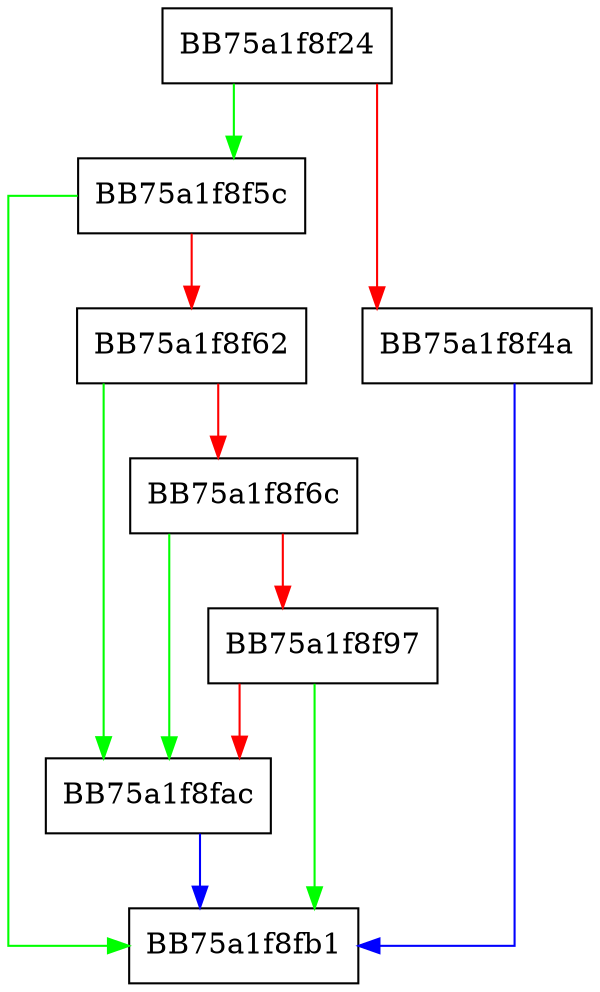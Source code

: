 digraph MpFinalizerWorker {
  node [shape="box"];
  graph [splines=ortho];
  BB75a1f8f24 -> BB75a1f8f5c [color="green"];
  BB75a1f8f24 -> BB75a1f8f4a [color="red"];
  BB75a1f8f4a -> BB75a1f8fb1 [color="blue"];
  BB75a1f8f5c -> BB75a1f8fb1 [color="green"];
  BB75a1f8f5c -> BB75a1f8f62 [color="red"];
  BB75a1f8f62 -> BB75a1f8fac [color="green"];
  BB75a1f8f62 -> BB75a1f8f6c [color="red"];
  BB75a1f8f6c -> BB75a1f8fac [color="green"];
  BB75a1f8f6c -> BB75a1f8f97 [color="red"];
  BB75a1f8f97 -> BB75a1f8fb1 [color="green"];
  BB75a1f8f97 -> BB75a1f8fac [color="red"];
  BB75a1f8fac -> BB75a1f8fb1 [color="blue"];
}